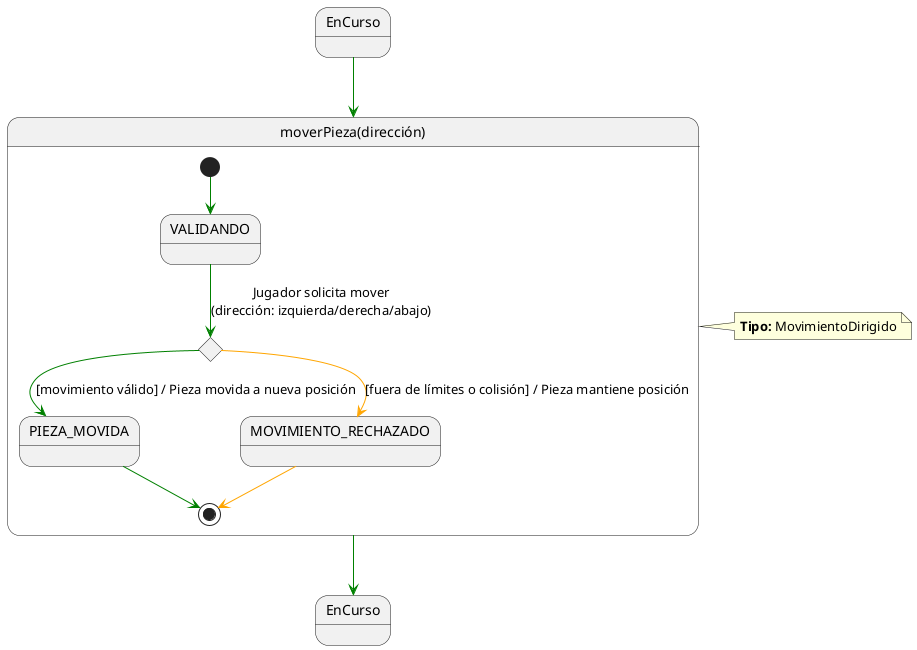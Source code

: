 @startuml

state EnCurso
state EnCurso2 as "EnCurso"

state moverPieza as "moverPieza(dirección)"{

  [*] -[#green]-> VALIDANDO

  state c <<choice>>

  VALIDANDO -[#green]-> c : Jugador solicita mover\n(dirección: izquierda/derecha/abajo)

  c -[#green]-> PIEZA_MOVIDA : [movimiento válido] / Pieza movida a nueva posición
  c -[#orange]-> MOVIMIENTO_RECHAZADO : [fuera de límites o colisión] / Pieza mantiene posición

  PIEZA_MOVIDA -[#green]-> [*]
  MOVIMIENTO_RECHAZADO -[#orange]-> [*]

}

note right of moverPieza
  **Tipo:** MovimientoDirigido
end note

EnCurso -d[#green]-> moverPieza
moverPieza -[#green]-> EnCurso2

@enduml
